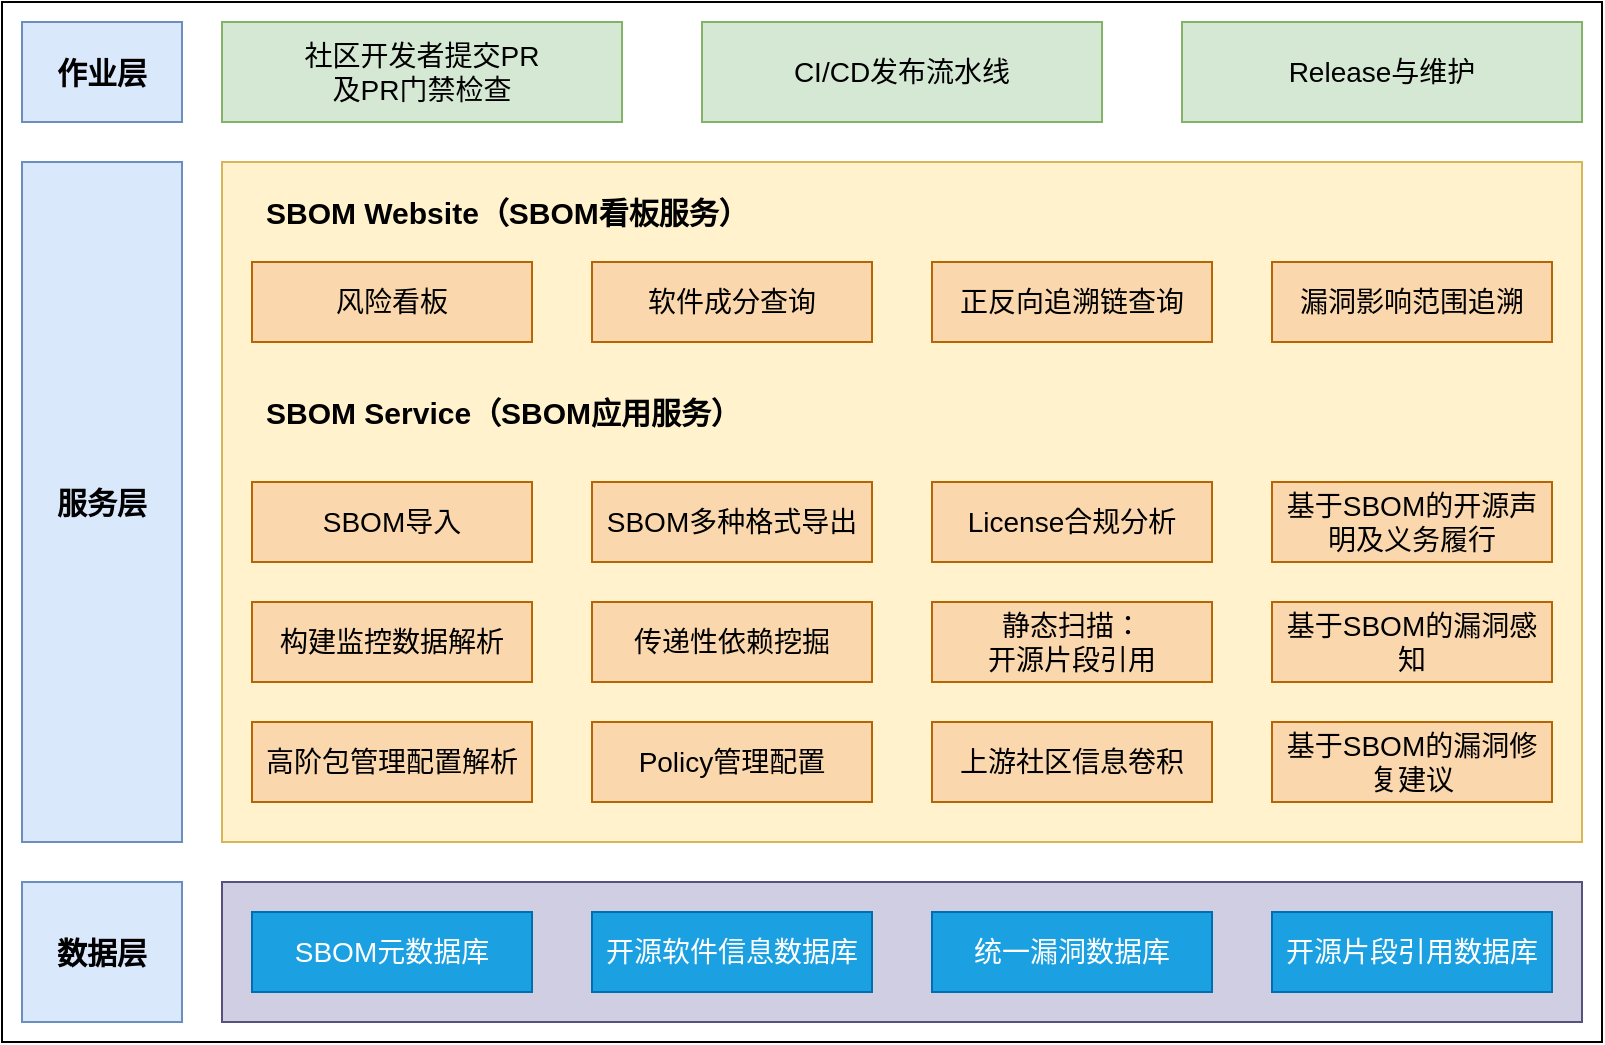<mxfile version="20.3.0" type="device"><diagram id="FbIXJjRs3TivCu4fqeNg" name="第 1 页"><mxGraphModel dx="2249" dy="865" grid="1" gridSize="10" guides="1" tooltips="1" connect="1" arrows="1" fold="1" page="1" pageScale="1" pageWidth="827" pageHeight="1169" math="0" shadow="0"><root><mxCell id="0"/><mxCell id="1" parent="0"/><mxCell id="Ww33LoRTZT1nGkS_1vDC-38" value="" style="rounded=0;whiteSpace=wrap;html=1;fontSize=15;" vertex="1" parent="1"><mxGeometry x="-70" y="150" width="800" height="520" as="geometry"/></mxCell><mxCell id="Ww33LoRTZT1nGkS_1vDC-1" value="社区开发者提交PR&lt;br&gt;及PR门禁检查" style="rounded=0;whiteSpace=wrap;html=1;fillColor=#d5e8d4;strokeColor=#82b366;fontSize=14;" vertex="1" parent="1"><mxGeometry x="40" y="160" width="200" height="50" as="geometry"/></mxCell><mxCell id="Ww33LoRTZT1nGkS_1vDC-2" value="CI/CD发布流水线" style="rounded=0;whiteSpace=wrap;html=1;fillColor=#d5e8d4;strokeColor=#82b366;fontSize=14;" vertex="1" parent="1"><mxGeometry x="280" y="160" width="200" height="50" as="geometry"/></mxCell><mxCell id="Ww33LoRTZT1nGkS_1vDC-3" value="Release与维护" style="rounded=0;whiteSpace=wrap;html=1;fillColor=#d5e8d4;strokeColor=#82b366;fontSize=14;" vertex="1" parent="1"><mxGeometry x="520" y="160" width="200" height="50" as="geometry"/></mxCell><mxCell id="Ww33LoRTZT1nGkS_1vDC-4" value="作业层" style="rounded=0;whiteSpace=wrap;html=1;fontSize=15;fillColor=#dae8fc;strokeColor=#6c8ebf;fontStyle=1" vertex="1" parent="1"><mxGeometry x="-60" y="160" width="80" height="50" as="geometry"/></mxCell><mxCell id="Ww33LoRTZT1nGkS_1vDC-5" value="" style="rounded=0;whiteSpace=wrap;html=1;fontSize=14;fillColor=#fff2cc;strokeColor=#d6b656;" vertex="1" parent="1"><mxGeometry x="40" y="230" width="680" height="340" as="geometry"/></mxCell><mxCell id="Ww33LoRTZT1nGkS_1vDC-6" value="SBOM导入" style="rounded=0;whiteSpace=wrap;html=1;fontSize=14;fillColor=#fad7ac;strokeColor=#b46504;" vertex="1" parent="1"><mxGeometry x="55" y="390" width="140" height="40" as="geometry"/></mxCell><mxCell id="Ww33LoRTZT1nGkS_1vDC-7" value="SBOM多种格式导出" style="rounded=0;whiteSpace=wrap;html=1;fontSize=14;fillColor=#fad7ac;strokeColor=#b46504;" vertex="1" parent="1"><mxGeometry x="225" y="390" width="140" height="40" as="geometry"/></mxCell><mxCell id="Ww33LoRTZT1nGkS_1vDC-8" value="基于SBOM的开源声明及义务履行" style="rounded=0;whiteSpace=wrap;html=1;fontSize=14;fillColor=#fad7ac;strokeColor=#b46504;" vertex="1" parent="1"><mxGeometry x="565" y="390" width="140" height="40" as="geometry"/></mxCell><mxCell id="Ww33LoRTZT1nGkS_1vDC-9" value="License合规分析" style="rounded=0;whiteSpace=wrap;html=1;fontSize=14;fillColor=#fad7ac;strokeColor=#b46504;" vertex="1" parent="1"><mxGeometry x="395" y="390" width="140" height="40" as="geometry"/></mxCell><mxCell id="Ww33LoRTZT1nGkS_1vDC-10" value="构建监控数据解析" style="rounded=0;whiteSpace=wrap;html=1;fontSize=14;fillColor=#fad7ac;strokeColor=#b46504;" vertex="1" parent="1"><mxGeometry x="55" y="450" width="140" height="40" as="geometry"/></mxCell><mxCell id="Ww33LoRTZT1nGkS_1vDC-11" value="传递性依赖挖掘" style="rounded=0;whiteSpace=wrap;html=1;fontSize=14;fillColor=#fad7ac;strokeColor=#b46504;" vertex="1" parent="1"><mxGeometry x="225" y="450" width="140" height="40" as="geometry"/></mxCell><mxCell id="Ww33LoRTZT1nGkS_1vDC-12" value="基于SBOM的漏洞感知" style="rounded=0;whiteSpace=wrap;html=1;fontSize=14;fillColor=#fad7ac;strokeColor=#b46504;" vertex="1" parent="1"><mxGeometry x="565" y="450" width="140" height="40" as="geometry"/></mxCell><mxCell id="Ww33LoRTZT1nGkS_1vDC-13" value="静态扫描：&lt;br&gt;开源片段引用" style="rounded=0;whiteSpace=wrap;html=1;fontSize=14;fillColor=#fad7ac;strokeColor=#b46504;" vertex="1" parent="1"><mxGeometry x="395" y="450" width="140" height="40" as="geometry"/></mxCell><mxCell id="Ww33LoRTZT1nGkS_1vDC-14" value="高阶包管理配置解析" style="rounded=0;whiteSpace=wrap;html=1;fontSize=14;fillColor=#fad7ac;strokeColor=#b46504;" vertex="1" parent="1"><mxGeometry x="55" y="510" width="140" height="40" as="geometry"/></mxCell><mxCell id="Ww33LoRTZT1nGkS_1vDC-15" value="Policy管理配置" style="rounded=0;whiteSpace=wrap;html=1;fontSize=14;fillColor=#fad7ac;strokeColor=#b46504;" vertex="1" parent="1"><mxGeometry x="225" y="510" width="140" height="40" as="geometry"/></mxCell><mxCell id="Ww33LoRTZT1nGkS_1vDC-16" value="基于SBOM的漏洞修复建议" style="rounded=0;whiteSpace=wrap;html=1;fontSize=14;fillColor=#fad7ac;strokeColor=#b46504;" vertex="1" parent="1"><mxGeometry x="565" y="510" width="140" height="40" as="geometry"/></mxCell><mxCell id="Ww33LoRTZT1nGkS_1vDC-17" value="上游社区信息卷积" style="rounded=0;whiteSpace=wrap;html=1;fontSize=14;fillColor=#fad7ac;strokeColor=#b46504;" vertex="1" parent="1"><mxGeometry x="395" y="510" width="140" height="40" as="geometry"/></mxCell><mxCell id="Ww33LoRTZT1nGkS_1vDC-23" value="风险看板" style="rounded=0;whiteSpace=wrap;html=1;fontSize=14;fillColor=#fad7ac;strokeColor=#b46504;" vertex="1" parent="1"><mxGeometry x="55" y="280" width="140" height="40" as="geometry"/></mxCell><mxCell id="Ww33LoRTZT1nGkS_1vDC-24" value="软件成分查询" style="rounded=0;whiteSpace=wrap;html=1;fontSize=14;fillColor=#fad7ac;strokeColor=#b46504;" vertex="1" parent="1"><mxGeometry x="225" y="280" width="140" height="40" as="geometry"/></mxCell><mxCell id="Ww33LoRTZT1nGkS_1vDC-25" value="正反向追溯链查询" style="rounded=0;whiteSpace=wrap;html=1;fontSize=14;fillColor=#fad7ac;strokeColor=#b46504;" vertex="1" parent="1"><mxGeometry x="395" y="280" width="140" height="40" as="geometry"/></mxCell><mxCell id="Ww33LoRTZT1nGkS_1vDC-26" value="漏洞影响范围追溯" style="rounded=0;whiteSpace=wrap;html=1;fontSize=14;fillColor=#fad7ac;strokeColor=#b46504;" vertex="1" parent="1"><mxGeometry x="565" y="280" width="140" height="40" as="geometry"/></mxCell><mxCell id="Ww33LoRTZT1nGkS_1vDC-29" value="&lt;font style=&quot;font-size: 15px;&quot;&gt;&lt;b&gt;SBOM Website（SBOM看板服务）&lt;/b&gt;&lt;/font&gt;" style="text;html=1;strokeColor=none;fillColor=none;align=left;verticalAlign=middle;whiteSpace=wrap;rounded=0;fontSize=14;" vertex="1" parent="1"><mxGeometry x="60" y="240" width="310" height="30" as="geometry"/></mxCell><mxCell id="Ww33LoRTZT1nGkS_1vDC-30" value="&lt;b&gt;&lt;font style=&quot;font-size: 15px;&quot;&gt;SBOM Service（SBOM应用服务）&lt;/font&gt;&lt;/b&gt;" style="text;html=1;strokeColor=none;fillColor=none;align=left;verticalAlign=middle;whiteSpace=wrap;rounded=0;fontSize=14;" vertex="1" parent="1"><mxGeometry x="60" y="340" width="305" height="30" as="geometry"/></mxCell><mxCell id="Ww33LoRTZT1nGkS_1vDC-31" value="服务层" style="rounded=0;whiteSpace=wrap;html=1;fontSize=15;fillColor=#dae8fc;strokeColor=#6c8ebf;fontStyle=1" vertex="1" parent="1"><mxGeometry x="-60" y="230" width="80" height="340" as="geometry"/></mxCell><mxCell id="Ww33LoRTZT1nGkS_1vDC-32" value="" style="rounded=0;whiteSpace=wrap;html=1;fontSize=15;fillColor=#d0cee2;strokeColor=#56517e;" vertex="1" parent="1"><mxGeometry x="40" y="590" width="680" height="70" as="geometry"/></mxCell><mxCell id="Ww33LoRTZT1nGkS_1vDC-33" value="SBOM元数据库" style="rounded=0;whiteSpace=wrap;html=1;fontSize=14;fillColor=#1ba1e2;strokeColor=#006EAF;fontColor=#ffffff;" vertex="1" parent="1"><mxGeometry x="55" y="605" width="140" height="40" as="geometry"/></mxCell><mxCell id="Ww33LoRTZT1nGkS_1vDC-34" value="开源软件信息数据库" style="rounded=0;whiteSpace=wrap;html=1;fontSize=14;fillColor=#1ba1e2;strokeColor=#006EAF;fontColor=#ffffff;" vertex="1" parent="1"><mxGeometry x="225" y="605" width="140" height="40" as="geometry"/></mxCell><mxCell id="Ww33LoRTZT1nGkS_1vDC-35" value="统一漏洞数据库" style="rounded=0;whiteSpace=wrap;html=1;fontSize=14;fillColor=#1ba1e2;strokeColor=#006EAF;fontColor=#ffffff;" vertex="1" parent="1"><mxGeometry x="395" y="605" width="140" height="40" as="geometry"/></mxCell><mxCell id="Ww33LoRTZT1nGkS_1vDC-36" value="开源片段引用数据库" style="rounded=0;whiteSpace=wrap;html=1;fontSize=14;fillColor=#1ba1e2;strokeColor=#006EAF;fontColor=#ffffff;" vertex="1" parent="1"><mxGeometry x="565" y="605" width="140" height="40" as="geometry"/></mxCell><mxCell id="Ww33LoRTZT1nGkS_1vDC-37" value="数据层" style="rounded=0;whiteSpace=wrap;html=1;fontSize=15;fillColor=#dae8fc;strokeColor=#6c8ebf;fontStyle=1" vertex="1" parent="1"><mxGeometry x="-60" y="590" width="80" height="70" as="geometry"/></mxCell></root></mxGraphModel></diagram></mxfile>